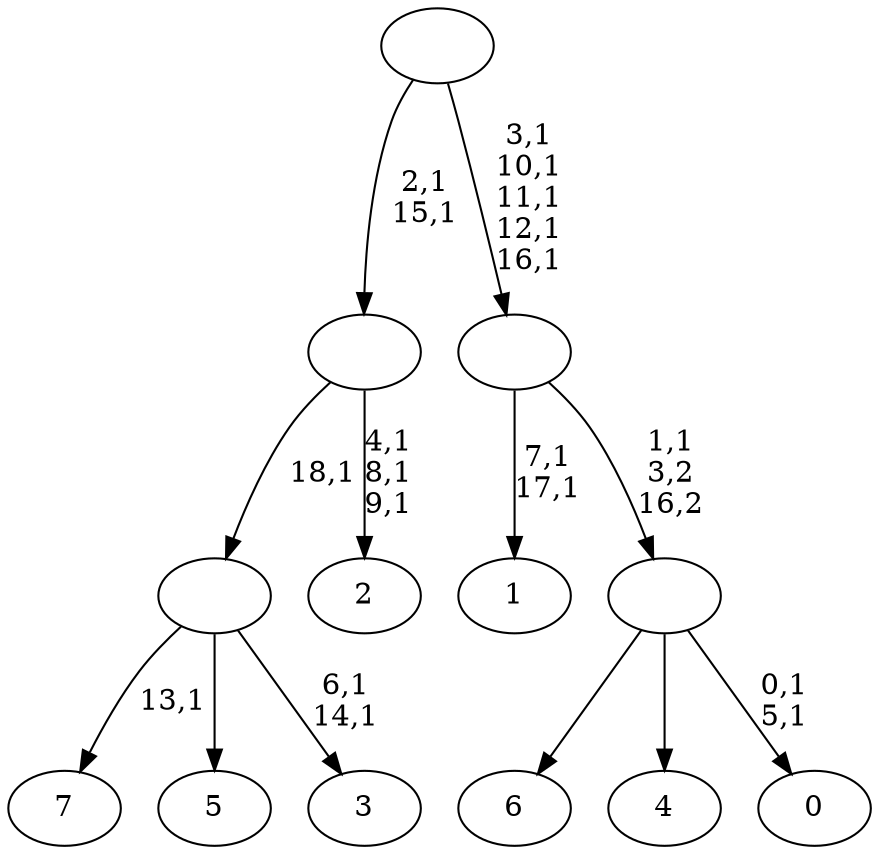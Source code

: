 digraph T {
	27 [label="7"]
	25 [label="6"]
	24 [label="5"]
	23 [label="4"]
	22 [label="3"]
	19 [label=""]
	18 [label="2"]
	14 [label=""]
	12 [label="1"]
	9 [label="0"]
	6 [label=""]
	5 [label=""]
	0 [label=""]
	19 -> 22 [label="6,1\n14,1"]
	19 -> 27 [label="13,1"]
	19 -> 24 [label=""]
	14 -> 18 [label="4,1\n8,1\n9,1"]
	14 -> 19 [label="18,1"]
	6 -> 9 [label="0,1\n5,1"]
	6 -> 25 [label=""]
	6 -> 23 [label=""]
	5 -> 12 [label="7,1\n17,1"]
	5 -> 6 [label="1,1\n3,2\n16,2"]
	0 -> 5 [label="3,1\n10,1\n11,1\n12,1\n16,1"]
	0 -> 14 [label="2,1\n15,1"]
}
